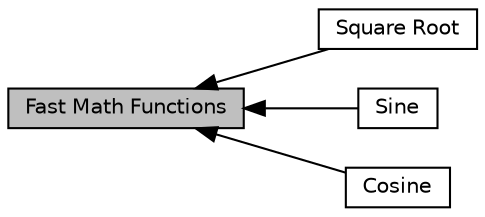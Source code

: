 digraph "Fast Math Functions"
{
  edge [fontname="Helvetica",fontsize="10",labelfontname="Helvetica",labelfontsize="10"];
  node [fontname="Helvetica",fontsize="10",shape=record];
  rankdir=LR;
  Node0 [label="Fast Math Functions",height=0.2,width=0.4,color="black", fillcolor="grey75", style="filled", fontcolor="black"];
  Node3 [label="Square Root",height=0.2,width=0.4,color="black", fillcolor="white", style="filled",URL="$group___s_q_r_t.html",tooltip="Computes the square root of a number. "];
  Node2 [label="Sine",height=0.2,width=0.4,color="black", fillcolor="white", style="filled",URL="$group__sin.html",tooltip="Computes the trigonometric sine function using a combination of table lookup and linear interpolation..."];
  Node1 [label="Cosine",height=0.2,width=0.4,color="black", fillcolor="white", style="filled",URL="$group__cos.html",tooltip="Computes the trigonometric cosine function using a combination of table lookup and linear interpolati..."];
  Node0->Node1 [shape=plaintext, dir="back", style="solid"];
  Node0->Node2 [shape=plaintext, dir="back", style="solid"];
  Node0->Node3 [shape=plaintext, dir="back", style="solid"];
}
